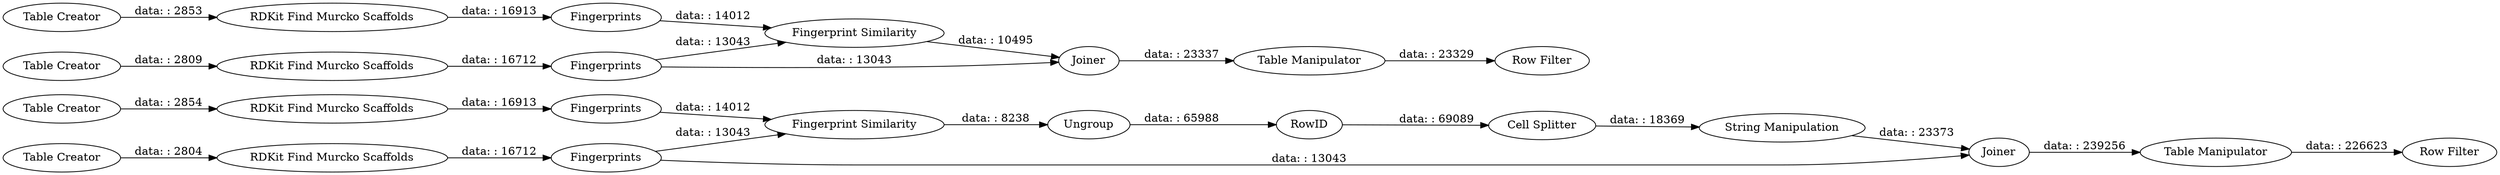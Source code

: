 digraph {
	"-6321628224845976542_9" [label=RowID]
	"-6321628224845976542_15" [label="Table Creator"]
	"-6321628224845976542_31" [label="RDKit Find Murcko Scaffolds"]
	"-6321628224845976542_16" [label="Table Creator"]
	"-6321628224845976542_28" [label="RDKit Find Murcko Scaffolds"]
	"-6321628224845976542_26" [label="Row Filter"]
	"-6321628224845976542_4" [label=Fingerprints]
	"-6321628224845976542_29" [label="RDKit Find Murcko Scaffolds"]
	"-6321628224845976542_3" [label=Fingerprints]
	"-6321628224845976542_10" [label="String Manipulation"]
	"-6321628224845976542_30" [label="RDKit Find Murcko Scaffolds"]
	"-6321628224845976542_11" [label="Cell Splitter"]
	"-6321628224845976542_25" [label=Joiner]
	"-6321628224845976542_18" [label=Fingerprints]
	"-6321628224845976542_12" [label="Table Manipulator"]
	"-6321628224845976542_17" [label=Fingerprints]
	"-6321628224845976542_14" [label="Row Filter"]
	"-6321628224845976542_1" [label="Table Creator"]
	"-6321628224845976542_6" [label=Ungroup]
	"-6321628224845976542_2" [label="Table Creator"]
	"-6321628224845976542_32" [label="Table Manipulator"]
	"-6321628224845976542_13" [label=Joiner]
	"-6321628224845976542_5" [label="Fingerprint Similarity"]
	"-6321628224845976542_19" [label="Fingerprint Similarity"]
	"-6321628224845976542_1" -> "-6321628224845976542_30" [label="data: : 2854"]
	"-6321628224845976542_15" -> "-6321628224845976542_28" [label="data: : 2853"]
	"-6321628224845976542_31" -> "-6321628224845976542_4" [label="data: : 16712"]
	"-6321628224845976542_12" -> "-6321628224845976542_14" [label="data: : 226623"]
	"-6321628224845976542_17" -> "-6321628224845976542_19" [label="data: : 14012"]
	"-6321628224845976542_19" -> "-6321628224845976542_25" [label="data: : 10495"]
	"-6321628224845976542_18" -> "-6321628224845976542_25" [label="data: : 13043"]
	"-6321628224845976542_2" -> "-6321628224845976542_31" [label="data: : 2804"]
	"-6321628224845976542_16" -> "-6321628224845976542_29" [label="data: : 2809"]
	"-6321628224845976542_4" -> "-6321628224845976542_5" [label="data: : 13043"]
	"-6321628224845976542_29" -> "-6321628224845976542_18" [label="data: : 16712"]
	"-6321628224845976542_28" -> "-6321628224845976542_17" [label="data: : 16913"]
	"-6321628224845976542_11" -> "-6321628224845976542_10" [label="data: : 18369"]
	"-6321628224845976542_18" -> "-6321628224845976542_19" [label="data: : 13043"]
	"-6321628224845976542_32" -> "-6321628224845976542_26" [label="data: : 23329"]
	"-6321628224845976542_5" -> "-6321628224845976542_6" [label="data: : 8238"]
	"-6321628224845976542_13" -> "-6321628224845976542_12" [label="data: : 239256"]
	"-6321628224845976542_10" -> "-6321628224845976542_13" [label="data: : 23373"]
	"-6321628224845976542_6" -> "-6321628224845976542_9" [label="data: : 65988"]
	"-6321628224845976542_4" -> "-6321628224845976542_13" [label="data: : 13043"]
	"-6321628224845976542_9" -> "-6321628224845976542_11" [label="data: : 69089"]
	"-6321628224845976542_30" -> "-6321628224845976542_3" [label="data: : 16913"]
	"-6321628224845976542_25" -> "-6321628224845976542_32" [label="data: : 23337"]
	"-6321628224845976542_3" -> "-6321628224845976542_5" [label="data: : 14012"]
	rankdir=LR
}
